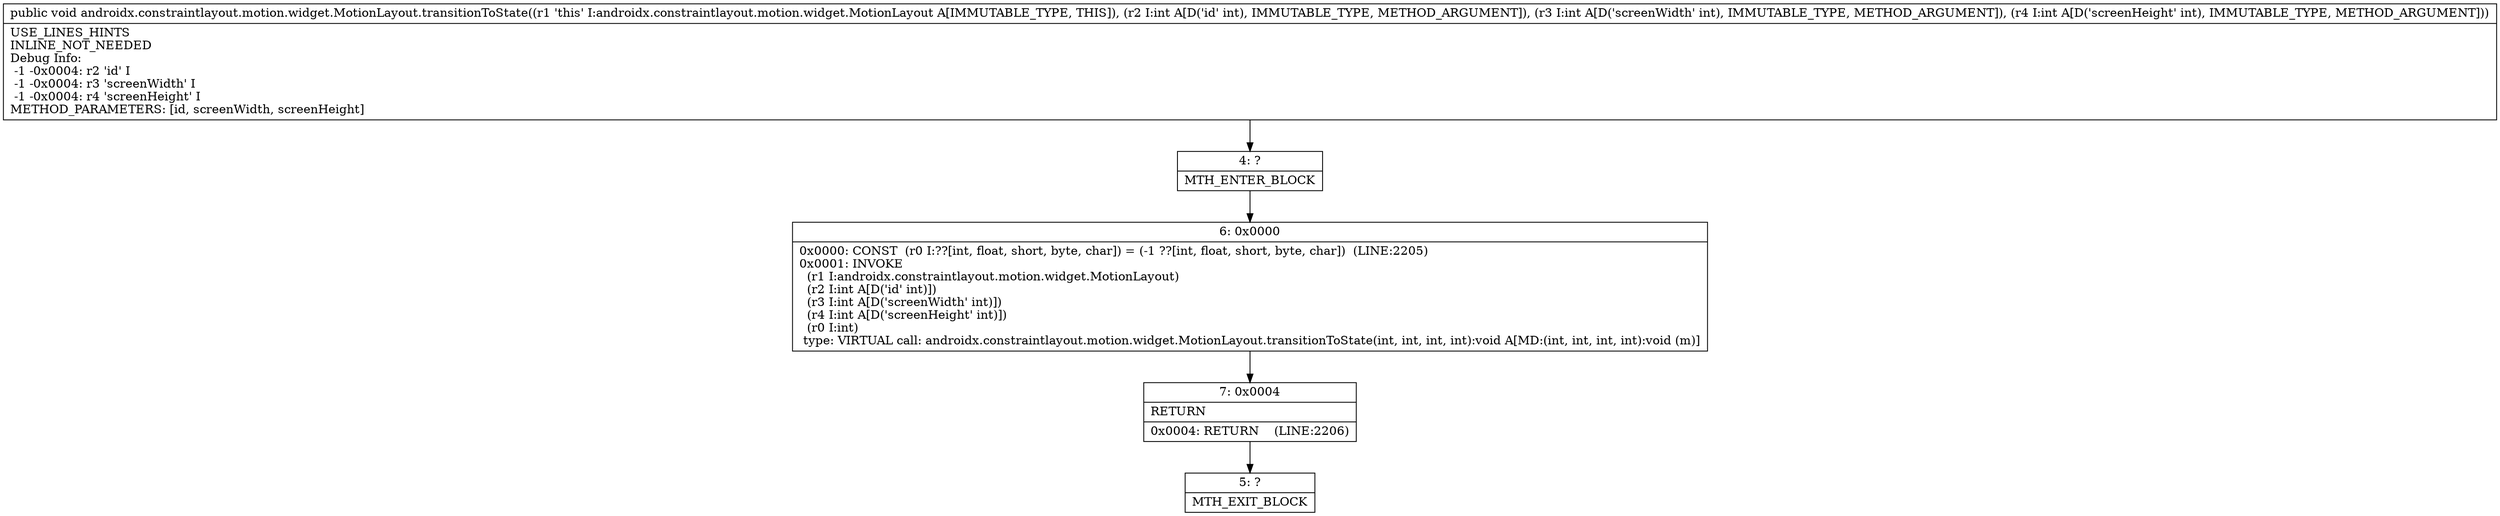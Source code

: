 digraph "CFG forandroidx.constraintlayout.motion.widget.MotionLayout.transitionToState(III)V" {
Node_4 [shape=record,label="{4\:\ ?|MTH_ENTER_BLOCK\l}"];
Node_6 [shape=record,label="{6\:\ 0x0000|0x0000: CONST  (r0 I:??[int, float, short, byte, char]) = (\-1 ??[int, float, short, byte, char])  (LINE:2205)\l0x0001: INVOKE  \l  (r1 I:androidx.constraintlayout.motion.widget.MotionLayout)\l  (r2 I:int A[D('id' int)])\l  (r3 I:int A[D('screenWidth' int)])\l  (r4 I:int A[D('screenHeight' int)])\l  (r0 I:int)\l type: VIRTUAL call: androidx.constraintlayout.motion.widget.MotionLayout.transitionToState(int, int, int, int):void A[MD:(int, int, int, int):void (m)]\l}"];
Node_7 [shape=record,label="{7\:\ 0x0004|RETURN\l|0x0004: RETURN    (LINE:2206)\l}"];
Node_5 [shape=record,label="{5\:\ ?|MTH_EXIT_BLOCK\l}"];
MethodNode[shape=record,label="{public void androidx.constraintlayout.motion.widget.MotionLayout.transitionToState((r1 'this' I:androidx.constraintlayout.motion.widget.MotionLayout A[IMMUTABLE_TYPE, THIS]), (r2 I:int A[D('id' int), IMMUTABLE_TYPE, METHOD_ARGUMENT]), (r3 I:int A[D('screenWidth' int), IMMUTABLE_TYPE, METHOD_ARGUMENT]), (r4 I:int A[D('screenHeight' int), IMMUTABLE_TYPE, METHOD_ARGUMENT]))  | USE_LINES_HINTS\lINLINE_NOT_NEEDED\lDebug Info:\l  \-1 \-0x0004: r2 'id' I\l  \-1 \-0x0004: r3 'screenWidth' I\l  \-1 \-0x0004: r4 'screenHeight' I\lMETHOD_PARAMETERS: [id, screenWidth, screenHeight]\l}"];
MethodNode -> Node_4;Node_4 -> Node_6;
Node_6 -> Node_7;
Node_7 -> Node_5;
}

